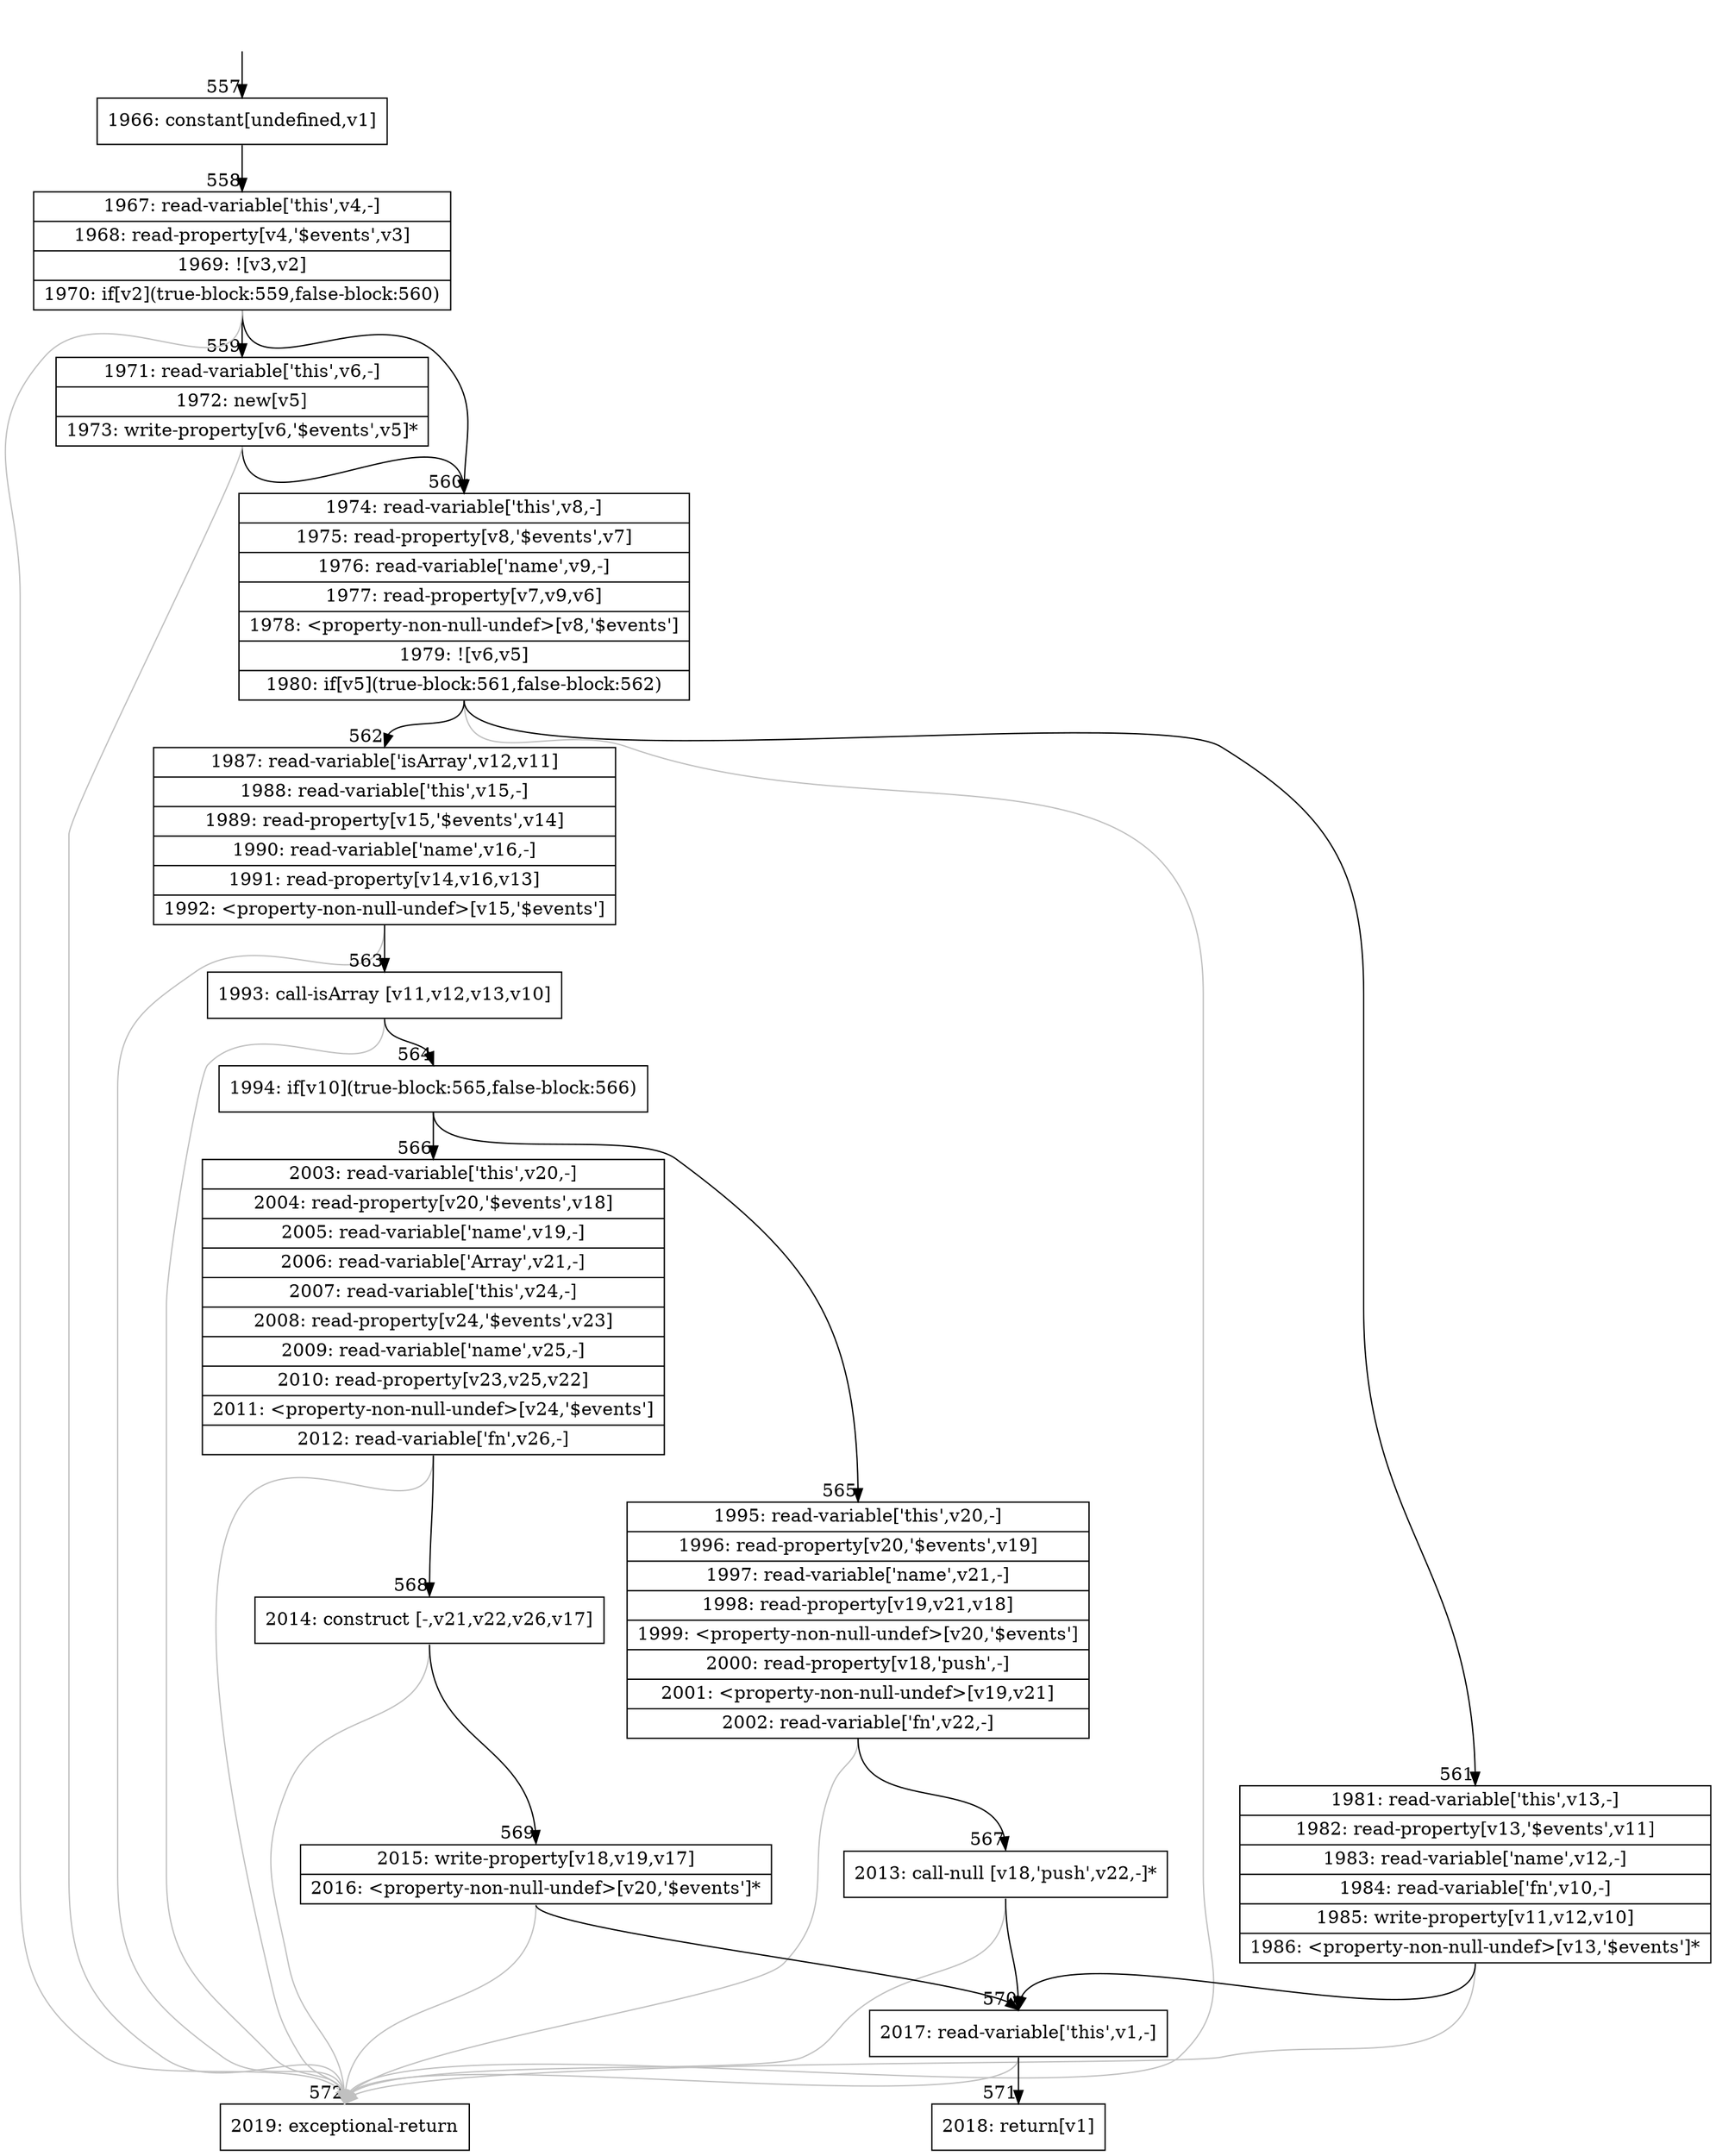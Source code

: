 digraph {
rankdir="TD"
BB_entry43[shape=none,label=""];
BB_entry43 -> BB557 [tailport=s, headport=n, headlabel="    557"]
BB557 [shape=record label="{1966: constant[undefined,v1]}" ] 
BB557 -> BB558 [tailport=s, headport=n, headlabel="      558"]
BB558 [shape=record label="{1967: read-variable['this',v4,-]|1968: read-property[v4,'$events',v3]|1969: ![v3,v2]|1970: if[v2](true-block:559,false-block:560)}" ] 
BB558 -> BB559 [tailport=s, headport=n, headlabel="      559"]
BB558 -> BB560 [tailport=s, headport=n, headlabel="      560"]
BB558 -> BB572 [tailport=s, headport=n, color=gray, headlabel="      572"]
BB559 [shape=record label="{1971: read-variable['this',v6,-]|1972: new[v5]|1973: write-property[v6,'$events',v5]*}" ] 
BB559 -> BB560 [tailport=s, headport=n]
BB559 -> BB572 [tailport=s, headport=n, color=gray]
BB560 [shape=record label="{1974: read-variable['this',v8,-]|1975: read-property[v8,'$events',v7]|1976: read-variable['name',v9,-]|1977: read-property[v7,v9,v6]|1978: \<property-non-null-undef\>[v8,'$events']|1979: ![v6,v5]|1980: if[v5](true-block:561,false-block:562)}" ] 
BB560 -> BB561 [tailport=s, headport=n, headlabel="      561"]
BB560 -> BB562 [tailport=s, headport=n, headlabel="      562"]
BB560 -> BB572 [tailport=s, headport=n, color=gray]
BB561 [shape=record label="{1981: read-variable['this',v13,-]|1982: read-property[v13,'$events',v11]|1983: read-variable['name',v12,-]|1984: read-variable['fn',v10,-]|1985: write-property[v11,v12,v10]|1986: \<property-non-null-undef\>[v13,'$events']*}" ] 
BB561 -> BB570 [tailport=s, headport=n, headlabel="      570"]
BB561 -> BB572 [tailport=s, headport=n, color=gray]
BB562 [shape=record label="{1987: read-variable['isArray',v12,v11]|1988: read-variable['this',v15,-]|1989: read-property[v15,'$events',v14]|1990: read-variable['name',v16,-]|1991: read-property[v14,v16,v13]|1992: \<property-non-null-undef\>[v15,'$events']}" ] 
BB562 -> BB563 [tailport=s, headport=n, headlabel="      563"]
BB562 -> BB572 [tailport=s, headport=n, color=gray]
BB563 [shape=record label="{1993: call-isArray [v11,v12,v13,v10]}" ] 
BB563 -> BB564 [tailport=s, headport=n, headlabel="      564"]
BB563 -> BB572 [tailport=s, headport=n, color=gray]
BB564 [shape=record label="{1994: if[v10](true-block:565,false-block:566)}" ] 
BB564 -> BB565 [tailport=s, headport=n, headlabel="      565"]
BB564 -> BB566 [tailport=s, headport=n, headlabel="      566"]
BB565 [shape=record label="{1995: read-variable['this',v20,-]|1996: read-property[v20,'$events',v19]|1997: read-variable['name',v21,-]|1998: read-property[v19,v21,v18]|1999: \<property-non-null-undef\>[v20,'$events']|2000: read-property[v18,'push',-]|2001: \<property-non-null-undef\>[v19,v21]|2002: read-variable['fn',v22,-]}" ] 
BB565 -> BB567 [tailport=s, headport=n, headlabel="      567"]
BB565 -> BB572 [tailport=s, headport=n, color=gray]
BB566 [shape=record label="{2003: read-variable['this',v20,-]|2004: read-property[v20,'$events',v18]|2005: read-variable['name',v19,-]|2006: read-variable['Array',v21,-]|2007: read-variable['this',v24,-]|2008: read-property[v24,'$events',v23]|2009: read-variable['name',v25,-]|2010: read-property[v23,v25,v22]|2011: \<property-non-null-undef\>[v24,'$events']|2012: read-variable['fn',v26,-]}" ] 
BB566 -> BB568 [tailport=s, headport=n, headlabel="      568"]
BB566 -> BB572 [tailport=s, headport=n, color=gray]
BB567 [shape=record label="{2013: call-null [v18,'push',v22,-]*}" ] 
BB567 -> BB570 [tailport=s, headport=n]
BB567 -> BB572 [tailport=s, headport=n, color=gray]
BB568 [shape=record label="{2014: construct [-,v21,v22,v26,v17]}" ] 
BB568 -> BB569 [tailport=s, headport=n, headlabel="      569"]
BB568 -> BB572 [tailport=s, headport=n, color=gray]
BB569 [shape=record label="{2015: write-property[v18,v19,v17]|2016: \<property-non-null-undef\>[v20,'$events']*}" ] 
BB569 -> BB570 [tailport=s, headport=n]
BB569 -> BB572 [tailport=s, headport=n, color=gray]
BB570 [shape=record label="{2017: read-variable['this',v1,-]}" ] 
BB570 -> BB571 [tailport=s, headport=n, headlabel="      571"]
BB570 -> BB572 [tailport=s, headport=n, color=gray]
BB571 [shape=record label="{2018: return[v1]}" ] 
BB572 [shape=record label="{2019: exceptional-return}" ] 
//#$~ 488
}
